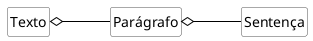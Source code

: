 @startuml mod01ima04
hide circle
hide methods
hide empty members

skinparam class {
    BackgroundColor White
    ArrowColor Black
    BorderColor #505050
}
skinparam nodesep 5
class "Texto" as o1
class "Parágrafo" as o2
class "Sentença" as o3
left to right direction
o1 o-- o2 
o2 o-- o3
@enduml
